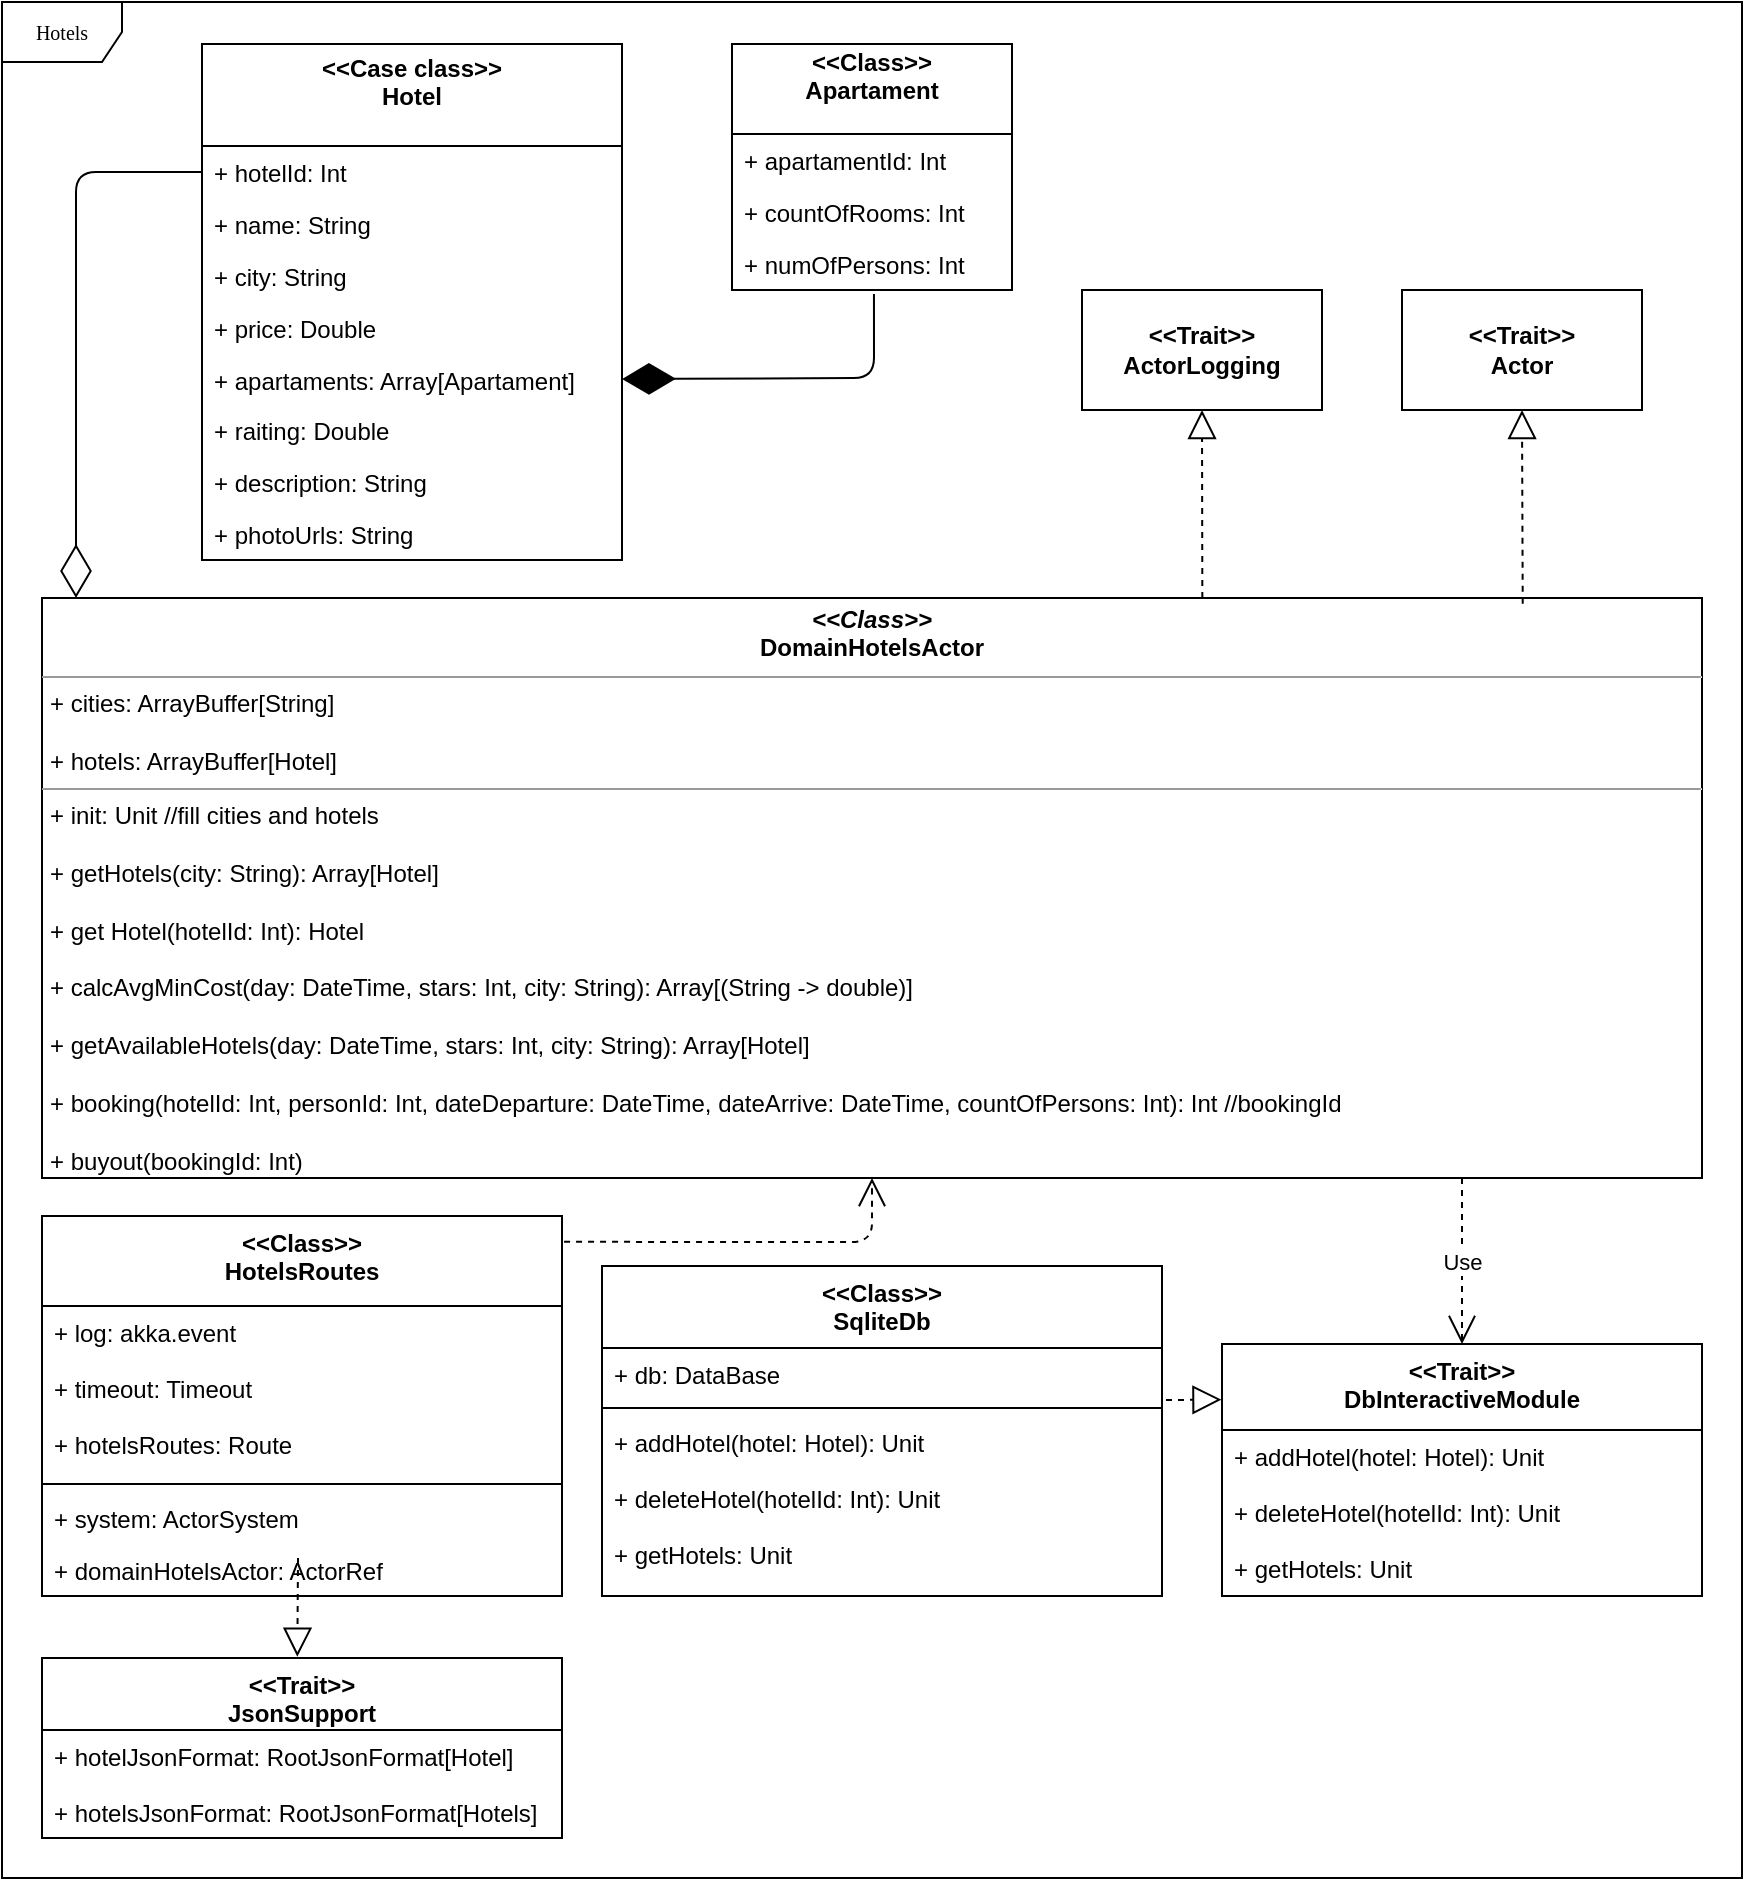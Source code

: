 <mxfile version="10.5.5" type="device"><diagram name="Page-1" id="c4acf3e9-155e-7222-9cf6-157b1a14988f"><mxGraphModel dx="1534" dy="894" grid="1" gridSize="10" guides="1" tooltips="1" connect="1" arrows="1" fold="1" page="1" pageScale="1" pageWidth="850" pageHeight="1100" background="#ffffff" math="0" shadow="0"><root><mxCell id="0"/><mxCell id="1" parent="0"/><mxCell id="17acba5748e5396b-1" value="Hotels" style="shape=umlFrame;whiteSpace=wrap;html=1;rounded=0;shadow=0;comic=0;labelBackgroundColor=none;strokeColor=#000000;strokeWidth=1;fillColor=#ffffff;fontFamily=Verdana;fontSize=10;fontColor=#000000;align=center;" parent="1" vertex="1"><mxGeometry x="20" y="2" width="870" height="938" as="geometry"/></mxCell><mxCell id="5d2195bd80daf111-18" value="&lt;p style=&quot;margin: 0px ; margin-top: 4px ; text-align: center&quot;&gt;&lt;b&gt;&lt;i&gt;&amp;lt;&amp;lt;Class&amp;gt;&amp;gt;&lt;/i&gt;&lt;br&gt;DomainHotelsActor&lt;/b&gt;&lt;/p&gt;&lt;hr size=&quot;1&quot;&gt;&lt;p style=&quot;margin: 0px ; margin-left: 4px&quot;&gt;+ cities: ArrayBuffer[String]&lt;br&gt;&lt;/p&gt;&lt;p style=&quot;margin: 0px ; margin-left: 4px&quot;&gt;&lt;br&gt;&lt;/p&gt;&lt;p style=&quot;margin: 0px ; margin-left: 4px&quot;&gt;+ hotels: ArrayBuffer[Hotel]&lt;/p&gt;&lt;hr size=&quot;1&quot;&gt;&lt;p style=&quot;margin: 0px ; margin-left: 4px&quot;&gt;+ init: Unit //fill cities and hotels&lt;/p&gt;&lt;p style=&quot;margin: 0px ; margin-left: 4px&quot;&gt;&lt;br&gt;&lt;/p&gt;&lt;p style=&quot;margin: 0px ; margin-left: 4px&quot;&gt;+ getHotels(city: String): Array[Hotel]&lt;/p&gt;&lt;p style=&quot;margin: 0px ; margin-left: 4px&quot;&gt;&lt;br&gt;&lt;/p&gt;&lt;p style=&quot;margin: 0px ; margin-left: 4px&quot;&gt;+ get Hotel(hotelId: Int): Hotel&lt;/p&gt;&lt;p style=&quot;margin: 0px ; margin-left: 4px&quot;&gt;&lt;br&gt;&lt;/p&gt;&lt;p style=&quot;margin: 0px ; margin-left: 4px&quot;&gt;+ calcAvgMinCost(day: DateTime, stars: Int, city: String): Array[(String -&amp;gt; double)]&lt;/p&gt;&lt;p style=&quot;margin: 0px ; margin-left: 4px&quot;&gt;&lt;br&gt;&lt;/p&gt;&lt;p style=&quot;margin: 0px ; margin-left: 4px&quot;&gt;+ getAvailableHotels(day: DateTime, stars: Int, city: String): Array[Hotel]&lt;/p&gt;&lt;p style=&quot;margin: 0px ; margin-left: 4px&quot;&gt;&lt;br&gt;&lt;/p&gt;&lt;p style=&quot;margin: 0px ; margin-left: 4px&quot;&gt;+ booking(hotelId: Int, personId: Int, dateDeparture: DateTime, dateArrive: DateTime, countOfPersons: Int): Int //bookingId&lt;/p&gt;&lt;p style=&quot;margin: 0px ; margin-left: 4px&quot;&gt;&lt;br&gt;&lt;/p&gt;&lt;p style=&quot;margin: 0px ; margin-left: 4px&quot;&gt;+ buyout(bookingId: Int)&lt;/p&gt;" style="verticalAlign=top;align=left;overflow=fill;fontSize=12;fontFamily=Helvetica;html=1;rounded=0;shadow=0;comic=0;labelBackgroundColor=none;strokeColor=#000000;strokeWidth=1;fillColor=#ffffff;" parent="1" vertex="1"><mxGeometry x="40" y="300" width="830" height="290" as="geometry"/></mxCell><mxCell id="D6fCDOAU9BSj5sVKUdIW-1" value="&lt;b&gt;&amp;lt;&amp;lt;Trait&amp;gt;&amp;gt;&lt;br&gt;Actor&lt;/b&gt;&lt;br&gt;" style="rounded=0;whiteSpace=wrap;html=1;" parent="1" vertex="1"><mxGeometry x="720" y="146" width="120" height="60" as="geometry"/></mxCell><mxCell id="D6fCDOAU9BSj5sVKUdIW-2" value="&lt;b&gt;&amp;lt;&amp;lt;Trait&amp;gt;&amp;gt;&lt;br&gt;ActorLogging&lt;/b&gt;" style="rounded=0;whiteSpace=wrap;html=1;" parent="1" vertex="1"><mxGeometry x="560" y="146" width="120" height="60" as="geometry"/></mxCell><mxCell id="D6fCDOAU9BSj5sVKUdIW-11" value="&lt;&lt;Case class&gt;&gt;&#10;Hotel&#10;" style="swimlane;fontStyle=1;childLayout=stackLayout;horizontal=1;startSize=51;fillColor=none;horizontalStack=0;resizeParent=1;resizeParentMax=0;resizeLast=0;collapsible=1;marginBottom=0;spacing=2;" parent="1" vertex="1"><mxGeometry x="120" y="23" width="210" height="258" as="geometry"/></mxCell><mxCell id="D6fCDOAU9BSj5sVKUdIW-12" value="+ hotelId: Int" style="text;strokeColor=none;fillColor=none;align=left;verticalAlign=top;spacingLeft=4;spacingRight=4;overflow=hidden;rotatable=0;points=[[0,0.5],[1,0.5]];portConstraint=eastwest;" parent="D6fCDOAU9BSj5sVKUdIW-11" vertex="1"><mxGeometry y="51" width="210" height="26" as="geometry"/></mxCell><mxCell id="D6fCDOAU9BSj5sVKUdIW-13" value="+ name: String" style="text;strokeColor=none;fillColor=none;align=left;verticalAlign=top;spacingLeft=4;spacingRight=4;overflow=hidden;rotatable=0;points=[[0,0.5],[1,0.5]];portConstraint=eastwest;" parent="D6fCDOAU9BSj5sVKUdIW-11" vertex="1"><mxGeometry y="77" width="210" height="26" as="geometry"/></mxCell><mxCell id="D6fCDOAU9BSj5sVKUdIW-14" value="+ city: String&#10;" style="text;strokeColor=none;fillColor=none;align=left;verticalAlign=top;spacingLeft=4;spacingRight=4;overflow=hidden;rotatable=0;points=[[0,0.5],[1,0.5]];portConstraint=eastwest;" parent="D6fCDOAU9BSj5sVKUdIW-11" vertex="1"><mxGeometry y="103" width="210" height="26" as="geometry"/></mxCell><mxCell id="D6fCDOAU9BSj5sVKUdIW-24" value="+ price: Double&#10;" style="text;strokeColor=none;fillColor=none;align=left;verticalAlign=top;spacingLeft=4;spacingRight=4;overflow=hidden;rotatable=0;points=[[0,0.5],[1,0.5]];portConstraint=eastwest;" parent="D6fCDOAU9BSj5sVKUdIW-11" vertex="1"><mxGeometry y="129" width="210" height="26" as="geometry"/></mxCell><mxCell id="D6fCDOAU9BSj5sVKUdIW-18" value="+ apartaments: Array[Apartament]" style="text;strokeColor=none;fillColor=none;align=left;verticalAlign=top;spacingLeft=4;spacingRight=4;overflow=hidden;rotatable=0;points=[[0,0.5],[1,0.5]];portConstraint=eastwest;" parent="D6fCDOAU9BSj5sVKUdIW-11" vertex="1"><mxGeometry y="155" width="210" height="25" as="geometry"/></mxCell><mxCell id="D6fCDOAU9BSj5sVKUdIW-22" value="+ raiting: Double&#10;" style="text;strokeColor=none;fillColor=none;align=left;verticalAlign=top;spacingLeft=4;spacingRight=4;overflow=hidden;rotatable=0;points=[[0,0.5],[1,0.5]];portConstraint=eastwest;" parent="D6fCDOAU9BSj5sVKUdIW-11" vertex="1"><mxGeometry y="180" width="210" height="26" as="geometry"/></mxCell><mxCell id="D6fCDOAU9BSj5sVKUdIW-23" value="+ description: String&#10;" style="text;strokeColor=none;fillColor=none;align=left;verticalAlign=top;spacingLeft=4;spacingRight=4;overflow=hidden;rotatable=0;points=[[0,0.5],[1,0.5]];portConstraint=eastwest;" parent="D6fCDOAU9BSj5sVKUdIW-11" vertex="1"><mxGeometry y="206" width="210" height="26" as="geometry"/></mxCell><mxCell id="D6fCDOAU9BSj5sVKUdIW-25" value="+ photoUrls: String&#10;" style="text;strokeColor=none;fillColor=none;align=left;verticalAlign=top;spacingLeft=4;spacingRight=4;overflow=hidden;rotatable=0;points=[[0,0.5],[1,0.5]];portConstraint=eastwest;" parent="D6fCDOAU9BSj5sVKUdIW-11" vertex="1"><mxGeometry y="232" width="210" height="26" as="geometry"/></mxCell><mxCell id="D6fCDOAU9BSj5sVKUdIW-17" value="" style="endArrow=diamondThin;endFill=0;endSize=24;html=1;exitX=0;exitY=0.5;exitDx=0;exitDy=0;" parent="1" source="D6fCDOAU9BSj5sVKUdIW-12" edge="1"><mxGeometry width="160" relative="1" as="geometry"><mxPoint x="290" y="290" as="sourcePoint"/><mxPoint x="57" y="300" as="targetPoint"/><Array as="points"><mxPoint x="57" y="87"/></Array></mxGeometry></mxCell><mxCell id="D6fCDOAU9BSj5sVKUdIW-28" value="&lt;&lt;Class&gt;&gt;&#10;Apartament&#10;" style="swimlane;fontStyle=1;childLayout=stackLayout;horizontal=1;startSize=45;fillColor=none;horizontalStack=0;resizeParent=1;resizeParentMax=0;resizeLast=0;collapsible=1;marginBottom=0;" parent="1" vertex="1"><mxGeometry x="385" y="23" width="140" height="123" as="geometry"/></mxCell><mxCell id="D6fCDOAU9BSj5sVKUdIW-29" value="+ apartamentId: Int" style="text;strokeColor=none;fillColor=none;align=left;verticalAlign=top;spacingLeft=4;spacingRight=4;overflow=hidden;rotatable=0;points=[[0,0.5],[1,0.5]];portConstraint=eastwest;" parent="D6fCDOAU9BSj5sVKUdIW-28" vertex="1"><mxGeometry y="45" width="140" height="26" as="geometry"/></mxCell><mxCell id="D6fCDOAU9BSj5sVKUdIW-30" value="+ countOfRooms: Int" style="text;strokeColor=none;fillColor=none;align=left;verticalAlign=top;spacingLeft=4;spacingRight=4;overflow=hidden;rotatable=0;points=[[0,0.5],[1,0.5]];portConstraint=eastwest;" parent="D6fCDOAU9BSj5sVKUdIW-28" vertex="1"><mxGeometry y="71" width="140" height="26" as="geometry"/></mxCell><mxCell id="D6fCDOAU9BSj5sVKUdIW-31" value="+ numOfPersons: Int" style="text;strokeColor=none;fillColor=none;align=left;verticalAlign=top;spacingLeft=4;spacingRight=4;overflow=hidden;rotatable=0;points=[[0,0.5],[1,0.5]];portConstraint=eastwest;" parent="D6fCDOAU9BSj5sVKUdIW-28" vertex="1"><mxGeometry y="97" width="140" height="26" as="geometry"/></mxCell><mxCell id="D6fCDOAU9BSj5sVKUdIW-33" value="" style="endArrow=diamondThin;endFill=1;endSize=24;html=1;exitX=0.507;exitY=1.077;exitDx=0;exitDy=0;entryX=1;entryY=0.5;entryDx=0;entryDy=0;exitPerimeter=0;" parent="1" source="D6fCDOAU9BSj5sVKUdIW-31" target="D6fCDOAU9BSj5sVKUdIW-18" edge="1"><mxGeometry width="160" relative="1" as="geometry"><mxPoint x="210" y="580" as="sourcePoint"/><mxPoint x="370" y="580" as="targetPoint"/><Array as="points"><mxPoint x="456" y="190"/></Array></mxGeometry></mxCell><mxCell id="D6fCDOAU9BSj5sVKUdIW-34" value="&lt;&lt;Class&gt;&gt;&#10;HotelsRoutes&#10;" style="swimlane;fontStyle=1;align=center;verticalAlign=top;childLayout=stackLayout;horizontal=1;startSize=45;horizontalStack=0;resizeParent=1;resizeParentMax=0;resizeLast=0;collapsible=1;marginBottom=0;" parent="1" vertex="1"><mxGeometry x="40" y="609" width="260" height="190" as="geometry"/></mxCell><mxCell id="D6fCDOAU9BSj5sVKUdIW-35" value="+ log: akka.event&#10;&#10;+ timeout: Timeout&#10;&#10;+ hotelsRoutes: Route" style="text;strokeColor=none;fillColor=none;align=left;verticalAlign=top;spacingLeft=4;spacingRight=4;overflow=hidden;rotatable=0;points=[[0,0.5],[1,0.5]];portConstraint=eastwest;" parent="D6fCDOAU9BSj5sVKUdIW-34" vertex="1"><mxGeometry y="45" width="260" height="85" as="geometry"/></mxCell><mxCell id="D6fCDOAU9BSj5sVKUdIW-36" value="" style="line;strokeWidth=1;fillColor=none;align=left;verticalAlign=middle;spacingTop=-1;spacingLeft=3;spacingRight=3;rotatable=0;labelPosition=right;points=[];portConstraint=eastwest;" parent="D6fCDOAU9BSj5sVKUdIW-34" vertex="1"><mxGeometry y="130" width="260" height="8" as="geometry"/></mxCell><mxCell id="D6fCDOAU9BSj5sVKUdIW-38" value="+ system: ActorSystem" style="text;strokeColor=none;fillColor=none;align=left;verticalAlign=top;spacingLeft=4;spacingRight=4;overflow=hidden;rotatable=0;points=[[0,0.5],[1,0.5]];portConstraint=eastwest;" parent="D6fCDOAU9BSj5sVKUdIW-34" vertex="1"><mxGeometry y="138" width="260" height="26" as="geometry"/></mxCell><mxCell id="D6fCDOAU9BSj5sVKUdIW-37" value="+ domainHotelsActor: ActorRef" style="text;strokeColor=none;fillColor=none;align=left;verticalAlign=top;spacingLeft=4;spacingRight=4;overflow=hidden;rotatable=0;points=[[0,0.5],[1,0.5]];portConstraint=eastwest;" parent="D6fCDOAU9BSj5sVKUdIW-34" vertex="1"><mxGeometry y="164" width="260" height="26" as="geometry"/></mxCell><mxCell id="D6fCDOAU9BSj5sVKUdIW-46" value="" style="endArrow=block;dashed=1;endFill=0;endSize=12;html=1;entryX=0.491;entryY=-0.007;entryDx=0;entryDy=0;entryPerimeter=0;" parent="1" target="D6fCDOAU9BSj5sVKUdIW-58" edge="1"><mxGeometry width="160" relative="1" as="geometry"><mxPoint x="168" y="780" as="sourcePoint"/><mxPoint x="459.529" y="301" as="targetPoint"/></mxGeometry></mxCell><mxCell id="D6fCDOAU9BSj5sVKUdIW-47" value="" style="endArrow=block;dashed=1;endFill=0;endSize=12;html=1;entryX=0.5;entryY=1;entryDx=0;entryDy=0;exitX=0.892;exitY=0.01;exitDx=0;exitDy=0;exitPerimeter=0;" parent="1" source="5d2195bd80daf111-18" target="D6fCDOAU9BSj5sVKUdIW-1" edge="1"><mxGeometry width="160" relative="1" as="geometry"><mxPoint x="538.643" y="205.786" as="sourcePoint"/><mxPoint x="499.786" y="206.929" as="targetPoint"/></mxGeometry></mxCell><mxCell id="D6fCDOAU9BSj5sVKUdIW-48" value="" style="endArrow=block;dashed=1;endFill=0;endSize=12;html=1;entryX=0.5;entryY=1;entryDx=0;entryDy=0;exitX=0.699;exitY=0;exitDx=0;exitDy=0;exitPerimeter=0;" parent="1" source="5d2195bd80daf111-18" target="D6fCDOAU9BSj5sVKUdIW-2" edge="1"><mxGeometry width="160" relative="1" as="geometry"><mxPoint x="508.643" y="239.786" as="sourcePoint"/><mxPoint x="469.786" y="240.929" as="targetPoint"/></mxGeometry></mxCell><mxCell id="D6fCDOAU9BSj5sVKUdIW-53" value="&lt;&lt;Class&gt;&gt;&#10;SqliteDb" style="swimlane;fontStyle=1;align=center;verticalAlign=top;childLayout=stackLayout;horizontal=1;startSize=41;horizontalStack=0;resizeParent=1;resizeParentMax=0;resizeLast=0;collapsible=1;marginBottom=0;" parent="1" vertex="1"><mxGeometry x="320" y="634" width="280" height="165" as="geometry"/></mxCell><mxCell id="D6fCDOAU9BSj5sVKUdIW-54" value="+ db: DataBase" style="text;strokeColor=none;fillColor=none;align=left;verticalAlign=top;spacingLeft=4;spacingRight=4;overflow=hidden;rotatable=0;points=[[0,0.5],[1,0.5]];portConstraint=eastwest;" parent="D6fCDOAU9BSj5sVKUdIW-53" vertex="1"><mxGeometry y="41" width="280" height="26" as="geometry"/></mxCell><mxCell id="D6fCDOAU9BSj5sVKUdIW-55" value="" style="line;strokeWidth=1;fillColor=none;align=left;verticalAlign=middle;spacingTop=-1;spacingLeft=3;spacingRight=3;rotatable=0;labelPosition=right;points=[];portConstraint=eastwest;" parent="D6fCDOAU9BSj5sVKUdIW-53" vertex="1"><mxGeometry y="67" width="280" height="8" as="geometry"/></mxCell><mxCell id="D6fCDOAU9BSj5sVKUdIW-56" value="+ addHotel(hotel: Hotel): Unit&#10;&#10;+ deleteHotel(hotelId: Int): Unit&#10;&#10;+ getHotels: Unit&#10;&#10;" style="text;strokeColor=none;fillColor=none;align=left;verticalAlign=top;spacingLeft=4;spacingRight=4;overflow=hidden;rotatable=0;points=[[0,0.5],[1,0.5]];portConstraint=eastwest;" parent="D6fCDOAU9BSj5sVKUdIW-53" vertex="1"><mxGeometry y="75" width="280" height="90" as="geometry"/></mxCell><mxCell id="D6fCDOAU9BSj5sVKUdIW-58" value="&lt;&lt;Trait&gt;&gt;&#10;JsonSupport" style="swimlane;fontStyle=1;align=center;verticalAlign=top;childLayout=stackLayout;horizontal=1;startSize=36;horizontalStack=0;resizeParent=1;resizeParentMax=0;resizeLast=0;collapsible=1;marginBottom=0;" parent="1" vertex="1"><mxGeometry x="40" y="830" width="260" height="90" as="geometry"/></mxCell><mxCell id="D6fCDOAU9BSj5sVKUdIW-59" value="+ hotelJsonFormat: RootJsonFormat[Hotel]&#10;&#10;+ hotelsJsonFormat: RootJsonFormat[Hotels]&#10;" style="text;strokeColor=none;fillColor=none;align=left;verticalAlign=top;spacingLeft=4;spacingRight=4;overflow=hidden;rotatable=0;points=[[0,0.5],[1,0.5]];portConstraint=eastwest;" parent="D6fCDOAU9BSj5sVKUdIW-58" vertex="1"><mxGeometry y="36" width="260" height="54" as="geometry"/></mxCell><mxCell id="D6fCDOAU9BSj5sVKUdIW-62" value="&lt;&lt;Trait&gt;&gt;&#10;DbInteractiveModule" style="swimlane;fontStyle=1;align=center;verticalAlign=top;childLayout=stackLayout;horizontal=1;startSize=43;horizontalStack=0;resizeParent=1;resizeParentMax=0;resizeLast=0;collapsible=1;marginBottom=0;" parent="1" vertex="1"><mxGeometry x="630" y="673" width="240" height="126" as="geometry"/></mxCell><mxCell id="D6fCDOAU9BSj5sVKUdIW-65" value="+ addHotel(hotel: Hotel): Unit&#10;&#10;+ deleteHotel(hotelId: Int): Unit&#10;&#10;+ getHotels: Unit&#10;" style="text;strokeColor=none;fillColor=none;align=left;verticalAlign=top;spacingLeft=4;spacingRight=4;overflow=hidden;rotatable=0;points=[[0,0.5],[1,0.5]];portConstraint=eastwest;" parent="D6fCDOAU9BSj5sVKUdIW-62" vertex="1"><mxGeometry y="43" width="240" height="83" as="geometry"/></mxCell><mxCell id="D6fCDOAU9BSj5sVKUdIW-66" value="Use" style="endArrow=open;endSize=12;dashed=1;html=1;entryX=0.5;entryY=0;entryDx=0;entryDy=0;" parent="1" target="D6fCDOAU9BSj5sVKUdIW-62" edge="1"><mxGeometry width="160" relative="1" as="geometry"><mxPoint x="750" y="590" as="sourcePoint"/><mxPoint x="800" y="510" as="targetPoint"/></mxGeometry></mxCell><mxCell id="D6fCDOAU9BSj5sVKUdIW-70" value="" style="endArrow=block;dashed=1;endFill=0;endSize=12;html=1;entryX=-0.001;entryY=0.221;entryDx=0;entryDy=0;entryPerimeter=0;" parent="1" target="D6fCDOAU9BSj5sVKUdIW-62" edge="1"><mxGeometry width="160" relative="1" as="geometry"><mxPoint x="602" y="701" as="sourcePoint"/><mxPoint x="640" y="661" as="targetPoint"/></mxGeometry></mxCell><mxCell id="D6fCDOAU9BSj5sVKUdIW-71" value="" style="endArrow=open;endSize=12;dashed=1;html=1;exitX=1.004;exitY=0.068;exitDx=0;exitDy=0;exitPerimeter=0;entryX=0.5;entryY=1;entryDx=0;entryDy=0;" parent="1" source="D6fCDOAU9BSj5sVKUdIW-34" target="5d2195bd80daf111-18" edge="1"><mxGeometry width="160" relative="1" as="geometry"><mxPoint x="320" y="600" as="sourcePoint"/><mxPoint x="480" y="600" as="targetPoint"/><Array as="points"><mxPoint x="455" y="622"/><mxPoint x="455" y="603"/></Array></mxGeometry></mxCell></root></mxGraphModel></diagram></mxfile>